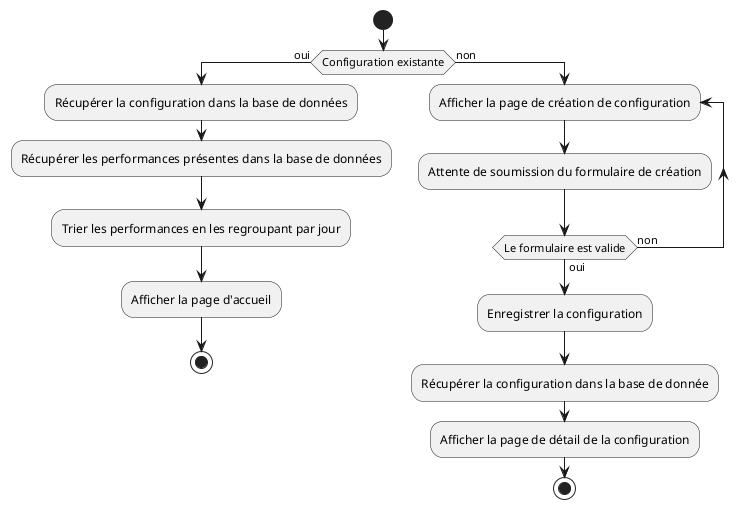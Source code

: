 @startuml activite_accueil
start
if (Configuration existante) then (oui)
    :Récupérer la configuration dans la base de données;
    :Récupérer les performances présentes dans la base de données;
    :Trier les performances en les regroupant par jour;
    :Afficher la page d'accueil;
    stop
else (non)
    repeat :Afficher la page de création de configuration;
        :Attente de soumission du formulaire de création;
    repeat while (Le formulaire est valide) is (non) not (oui)
    :Enregistrer la configuration;
    :Récupérer la configuration dans la base de donnée;
    :Afficher la page de détail de la configuration;
    stop
@enduml